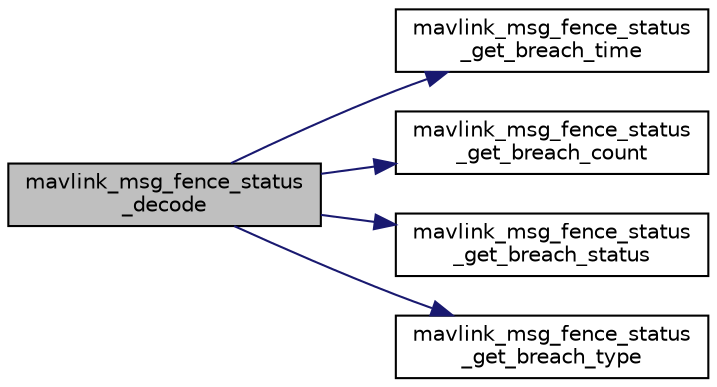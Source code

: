 digraph "mavlink_msg_fence_status_decode"
{
 // INTERACTIVE_SVG=YES
  edge [fontname="Helvetica",fontsize="10",labelfontname="Helvetica",labelfontsize="10"];
  node [fontname="Helvetica",fontsize="10",shape=record];
  rankdir="LR";
  Node1 [label="mavlink_msg_fence_status\l_decode",height=0.2,width=0.4,color="black", fillcolor="grey75", style="filled", fontcolor="black"];
  Node1 -> Node2 [color="midnightblue",fontsize="10",style="solid",fontname="Helvetica"];
  Node2 [label="mavlink_msg_fence_status\l_get_breach_time",height=0.2,width=0.4,color="black", fillcolor="white", style="filled",URL="$mavlink__msg__fence__status_8h.html#a8515484d02aa8bb08ca4b1a79b0c5ba5",tooltip="Get field breach_time from fence_status message. "];
  Node1 -> Node3 [color="midnightblue",fontsize="10",style="solid",fontname="Helvetica"];
  Node3 [label="mavlink_msg_fence_status\l_get_breach_count",height=0.2,width=0.4,color="black", fillcolor="white", style="filled",URL="$mavlink__msg__fence__status_8h.html#aa746d6378c19280196a8adc48bef999e",tooltip="Get field breach_count from fence_status message. "];
  Node1 -> Node4 [color="midnightblue",fontsize="10",style="solid",fontname="Helvetica"];
  Node4 [label="mavlink_msg_fence_status\l_get_breach_status",height=0.2,width=0.4,color="black", fillcolor="white", style="filled",URL="$mavlink__msg__fence__status_8h.html#a74dffd4849223a6a48dc4b22c2c396e7",tooltip="Send a fence_status message. "];
  Node1 -> Node5 [color="midnightblue",fontsize="10",style="solid",fontname="Helvetica"];
  Node5 [label="mavlink_msg_fence_status\l_get_breach_type",height=0.2,width=0.4,color="black", fillcolor="white", style="filled",URL="$mavlink__msg__fence__status_8h.html#a9997f28aa1d636c00ae1de98cdf0baa1",tooltip="Get field breach_type from fence_status message. "];
}
